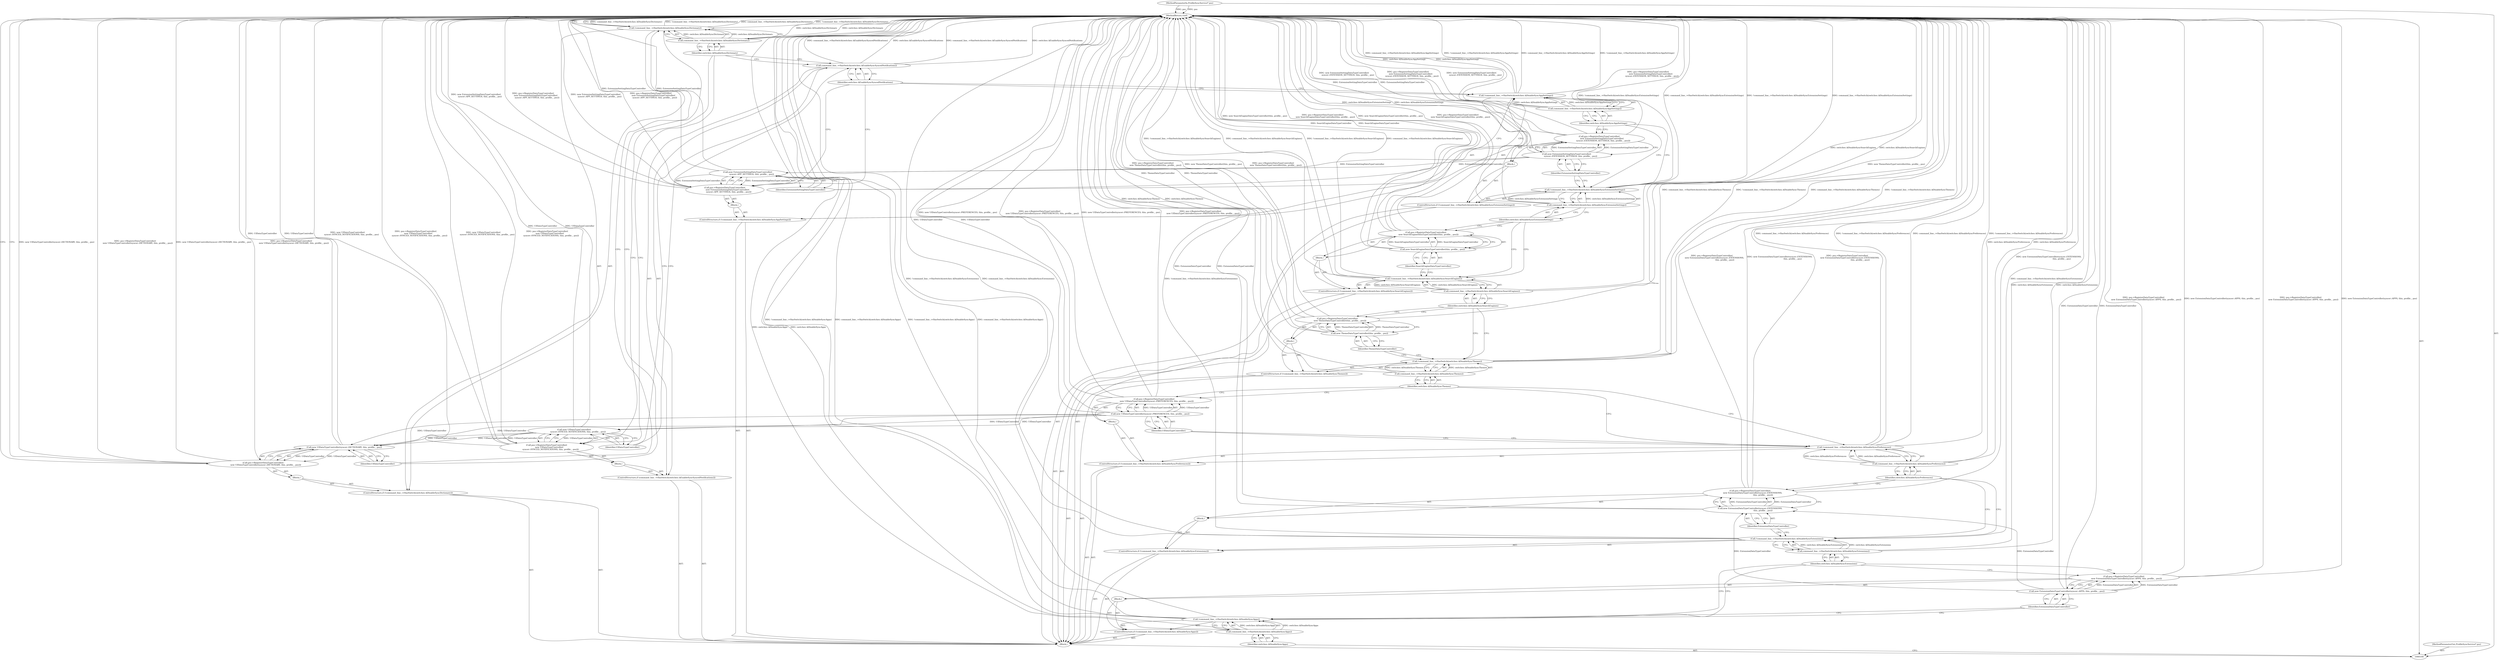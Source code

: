 digraph "1_Chrome_0b53a1df69a39e0663c9e4d651de402fc3d1d10a" {
"1000174" [label="(MethodReturn,void)"];
"1000118" [label="(Identifier,ExtensionDataTypeController)"];
"1000117" [label="(Call,new ExtensionDataTypeController(syncer::EXTENSIONS,\n                                        this, profile_, pss))"];
"1000119" [label="(ControlStructure,if (!command_line_->HasSwitch(switches::kDisableSyncPreferences)))"];
"1000122" [label="(Identifier,switches::kDisableSyncPreferences)"];
"1000120" [label="(Call,!command_line_->HasSwitch(switches::kDisableSyncPreferences))"];
"1000123" [label="(Block,)"];
"1000121" [label="(Call,command_line_->HasSwitch(switches::kDisableSyncPreferences))"];
"1000124" [label="(Call,pss->RegisterDataTypeController(\n        new UIDataTypeController(syncer::PREFERENCES, this, profile_, pss)))"];
"1000126" [label="(Identifier,UIDataTypeController)"];
"1000125" [label="(Call,new UIDataTypeController(syncer::PREFERENCES, this, profile_, pss))"];
"1000102" [label="(Block,)"];
"1000101" [label="(MethodParameterIn,ProfileSyncService* pss)"];
"1000195" [label="(MethodParameterOut,ProfileSyncService* pss)"];
"1000127" [label="(ControlStructure,if (!command_line_->HasSwitch(switches::kDisableSyncThemes)))"];
"1000130" [label="(Identifier,switches::kDisableSyncThemes)"];
"1000128" [label="(Call,!command_line_->HasSwitch(switches::kDisableSyncThemes))"];
"1000131" [label="(Block,)"];
"1000129" [label="(Call,command_line_->HasSwitch(switches::kDisableSyncThemes))"];
"1000132" [label="(Call,pss->RegisterDataTypeController(\n        new ThemeDataTypeController(this, profile_, pss)))"];
"1000134" [label="(Identifier,ThemeDataTypeController)"];
"1000133" [label="(Call,new ThemeDataTypeController(this, profile_, pss))"];
"1000135" [label="(ControlStructure,if (!command_line_->HasSwitch(switches::kDisableSyncSearchEngines)))"];
"1000138" [label="(Identifier,switches::kDisableSyncSearchEngines)"];
"1000136" [label="(Call,!command_line_->HasSwitch(switches::kDisableSyncSearchEngines))"];
"1000137" [label="(Call,command_line_->HasSwitch(switches::kDisableSyncSearchEngines))"];
"1000139" [label="(Block,)"];
"1000140" [label="(Call,pss->RegisterDataTypeController(\n        new SearchEngineDataTypeController(this, profile_, pss)))"];
"1000142" [label="(Identifier,SearchEngineDataTypeController)"];
"1000141" [label="(Call,new SearchEngineDataTypeController(this, profile_, pss))"];
"1000103" [label="(ControlStructure,if (!command_line_->HasSwitch(switches::kDisableSyncApps)))"];
"1000106" [label="(Identifier,switches::kDisableSyncApps)"];
"1000104" [label="(Call,!command_line_->HasSwitch(switches::kDisableSyncApps))"];
"1000107" [label="(Block,)"];
"1000105" [label="(Call,command_line_->HasSwitch(switches::kDisableSyncApps))"];
"1000143" [label="(ControlStructure,if (!command_line_->HasSwitch(switches::kDisableSyncExtensionSettings)))"];
"1000146" [label="(Identifier,switches::kDisableSyncExtensionSettings)"];
"1000144" [label="(Call,!command_line_->HasSwitch(switches::kDisableSyncExtensionSettings))"];
"1000145" [label="(Call,command_line_->HasSwitch(switches::kDisableSyncExtensionSettings))"];
"1000147" [label="(Block,)"];
"1000148" [label="(Call,pss->RegisterDataTypeController(\n        new ExtensionSettingDataTypeController(\n            syncer::EXTENSION_SETTINGS, this, profile_, pss)))"];
"1000150" [label="(Identifier,ExtensionSettingDataTypeController)"];
"1000149" [label="(Call,new ExtensionSettingDataTypeController(\n            syncer::EXTENSION_SETTINGS, this, profile_, pss))"];
"1000151" [label="(ControlStructure,if (!command_line_->HasSwitch(switches::kDisableSyncAppSettings)))"];
"1000154" [label="(Identifier,switches::kDisableSyncAppSettings)"];
"1000152" [label="(Call,!command_line_->HasSwitch(switches::kDisableSyncAppSettings))"];
"1000155" [label="(Block,)"];
"1000153" [label="(Call,command_line_->HasSwitch(switches::kDisableSyncAppSettings))"];
"1000156" [label="(Call,pss->RegisterDataTypeController(\n        new ExtensionSettingDataTypeController(\n            syncer::APP_SETTINGS, this, profile_, pss)))"];
"1000158" [label="(Identifier,ExtensionSettingDataTypeController)"];
"1000157" [label="(Call,new ExtensionSettingDataTypeController(\n            syncer::APP_SETTINGS, this, profile_, pss))"];
"1000108" [label="(Call,pss->RegisterDataTypeController(\n        new ExtensionDataTypeController(syncer::APPS, this, profile_, pss)))"];
"1000159" [label="(ControlStructure,if (command_line_->HasSwitch(switches::kEnableSyncSyncedNotifications)))"];
"1000161" [label="(Identifier,switches::kEnableSyncSyncedNotifications)"];
"1000160" [label="(Call,command_line_->HasSwitch(switches::kEnableSyncSyncedNotifications))"];
"1000162" [label="(Block,)"];
"1000163" [label="(Call,pss->RegisterDataTypeController(\n        new UIDataTypeController(\n            syncer::SYNCED_NOTIFICATIONS, this, profile_, pss)))"];
"1000165" [label="(Identifier,UIDataTypeController)"];
"1000164" [label="(Call,new UIDataTypeController(\n            syncer::SYNCED_NOTIFICATIONS, this, profile_, pss))"];
"1000110" [label="(Identifier,ExtensionDataTypeController)"];
"1000109" [label="(Call,new ExtensionDataTypeController(syncer::APPS, this, profile_, pss))"];
"1000166" [label="(ControlStructure,if (!command_line_->HasSwitch(switches::kDisableSyncDictionary)))"];
"1000169" [label="(Identifier,switches::kDisableSyncDictionary)"];
"1000167" [label="(Call,!command_line_->HasSwitch(switches::kDisableSyncDictionary))"];
"1000170" [label="(Block,)"];
"1000168" [label="(Call,command_line_->HasSwitch(switches::kDisableSyncDictionary))"];
"1000171" [label="(Call,pss->RegisterDataTypeController(\n        new UIDataTypeController(syncer::DICTIONARY, this, profile_, pss)))"];
"1000173" [label="(Identifier,UIDataTypeController)"];
"1000172" [label="(Call,new UIDataTypeController(syncer::DICTIONARY, this, profile_, pss))"];
"1000111" [label="(ControlStructure,if (!command_line_->HasSwitch(switches::kDisableSyncExtensions)))"];
"1000114" [label="(Identifier,switches::kDisableSyncExtensions)"];
"1000112" [label="(Call,!command_line_->HasSwitch(switches::kDisableSyncExtensions))"];
"1000115" [label="(Block,)"];
"1000113" [label="(Call,command_line_->HasSwitch(switches::kDisableSyncExtensions))"];
"1000116" [label="(Call,pss->RegisterDataTypeController(\n        new ExtensionDataTypeController(syncer::EXTENSIONS,\n                                        this, profile_, pss)))"];
"1000174" -> "1000100"  [label="AST: "];
"1000174" -> "1000171"  [label="CFG: "];
"1000174" -> "1000167"  [label="CFG: "];
"1000116" -> "1000174"  [label="DDG: new ExtensionDataTypeController(syncer::EXTENSIONS,\n                                        this, profile_, pss)"];
"1000116" -> "1000174"  [label="DDG: pss->RegisterDataTypeController(\n        new ExtensionDataTypeController(syncer::EXTENSIONS,\n                                        this, profile_, pss))"];
"1000124" -> "1000174"  [label="DDG: new UIDataTypeController(syncer::PREFERENCES, this, profile_, pss)"];
"1000124" -> "1000174"  [label="DDG: pss->RegisterDataTypeController(\n        new UIDataTypeController(syncer::PREFERENCES, this, profile_, pss))"];
"1000108" -> "1000174"  [label="DDG: pss->RegisterDataTypeController(\n        new ExtensionDataTypeController(syncer::APPS, this, profile_, pss))"];
"1000108" -> "1000174"  [label="DDG: new ExtensionDataTypeController(syncer::APPS, this, profile_, pss)"];
"1000168" -> "1000174"  [label="DDG: switches::kDisableSyncDictionary"];
"1000156" -> "1000174"  [label="DDG: new ExtensionSettingDataTypeController(\n            syncer::APP_SETTINGS, this, profile_, pss)"];
"1000156" -> "1000174"  [label="DDG: pss->RegisterDataTypeController(\n        new ExtensionSettingDataTypeController(\n            syncer::APP_SETTINGS, this, profile_, pss))"];
"1000104" -> "1000174"  [label="DDG: !command_line_->HasSwitch(switches::kDisableSyncApps)"];
"1000104" -> "1000174"  [label="DDG: command_line_->HasSwitch(switches::kDisableSyncApps)"];
"1000120" -> "1000174"  [label="DDG: command_line_->HasSwitch(switches::kDisableSyncPreferences)"];
"1000120" -> "1000174"  [label="DDG: !command_line_->HasSwitch(switches::kDisableSyncPreferences)"];
"1000152" -> "1000174"  [label="DDG: command_line_->HasSwitch(switches::kDisableSyncAppSettings)"];
"1000152" -> "1000174"  [label="DDG: !command_line_->HasSwitch(switches::kDisableSyncAppSettings)"];
"1000117" -> "1000174"  [label="DDG: ExtensionDataTypeController"];
"1000153" -> "1000174"  [label="DDG: switches::kDisableSyncAppSettings"];
"1000149" -> "1000174"  [label="DDG: ExtensionSettingDataTypeController"];
"1000167" -> "1000174"  [label="DDG: command_line_->HasSwitch(switches::kDisableSyncDictionary)"];
"1000167" -> "1000174"  [label="DDG: !command_line_->HasSwitch(switches::kDisableSyncDictionary)"];
"1000129" -> "1000174"  [label="DDG: switches::kDisableSyncThemes"];
"1000163" -> "1000174"  [label="DDG: new UIDataTypeController(\n            syncer::SYNCED_NOTIFICATIONS, this, profile_, pss)"];
"1000163" -> "1000174"  [label="DDG: pss->RegisterDataTypeController(\n        new UIDataTypeController(\n            syncer::SYNCED_NOTIFICATIONS, this, profile_, pss))"];
"1000125" -> "1000174"  [label="DDG: UIDataTypeController"];
"1000171" -> "1000174"  [label="DDG: new UIDataTypeController(syncer::DICTIONARY, this, profile_, pss)"];
"1000171" -> "1000174"  [label="DDG: pss->RegisterDataTypeController(\n        new UIDataTypeController(syncer::DICTIONARY, this, profile_, pss))"];
"1000141" -> "1000174"  [label="DDG: SearchEngineDataTypeController"];
"1000113" -> "1000174"  [label="DDG: switches::kDisableSyncExtensions"];
"1000160" -> "1000174"  [label="DDG: command_line_->HasSwitch(switches::kEnableSyncSyncedNotifications)"];
"1000160" -> "1000174"  [label="DDG: switches::kEnableSyncSyncedNotifications"];
"1000132" -> "1000174"  [label="DDG: pss->RegisterDataTypeController(\n        new ThemeDataTypeController(this, profile_, pss))"];
"1000132" -> "1000174"  [label="DDG: new ThemeDataTypeController(this, profile_, pss)"];
"1000140" -> "1000174"  [label="DDG: new SearchEngineDataTypeController(this, profile_, pss)"];
"1000140" -> "1000174"  [label="DDG: pss->RegisterDataTypeController(\n        new SearchEngineDataTypeController(this, profile_, pss))"];
"1000128" -> "1000174"  [label="DDG: command_line_->HasSwitch(switches::kDisableSyncThemes)"];
"1000128" -> "1000174"  [label="DDG: !command_line_->HasSwitch(switches::kDisableSyncThemes)"];
"1000157" -> "1000174"  [label="DDG: ExtensionSettingDataTypeController"];
"1000144" -> "1000174"  [label="DDG: !command_line_->HasSwitch(switches::kDisableSyncExtensionSettings)"];
"1000144" -> "1000174"  [label="DDG: command_line_->HasSwitch(switches::kDisableSyncExtensionSettings)"];
"1000133" -> "1000174"  [label="DDG: ThemeDataTypeController"];
"1000148" -> "1000174"  [label="DDG: new ExtensionSettingDataTypeController(\n            syncer::EXTENSION_SETTINGS, this, profile_, pss)"];
"1000148" -> "1000174"  [label="DDG: pss->RegisterDataTypeController(\n        new ExtensionSettingDataTypeController(\n            syncer::EXTENSION_SETTINGS, this, profile_, pss))"];
"1000112" -> "1000174"  [label="DDG: !command_line_->HasSwitch(switches::kDisableSyncExtensions)"];
"1000112" -> "1000174"  [label="DDG: command_line_->HasSwitch(switches::kDisableSyncExtensions)"];
"1000101" -> "1000174"  [label="DDG: pss"];
"1000109" -> "1000174"  [label="DDG: ExtensionDataTypeController"];
"1000172" -> "1000174"  [label="DDG: UIDataTypeController"];
"1000136" -> "1000174"  [label="DDG: !command_line_->HasSwitch(switches::kDisableSyncSearchEngines)"];
"1000136" -> "1000174"  [label="DDG: command_line_->HasSwitch(switches::kDisableSyncSearchEngines)"];
"1000121" -> "1000174"  [label="DDG: switches::kDisableSyncPreferences"];
"1000137" -> "1000174"  [label="DDG: switches::kDisableSyncSearchEngines"];
"1000145" -> "1000174"  [label="DDG: switches::kDisableSyncExtensionSettings"];
"1000105" -> "1000174"  [label="DDG: switches::kDisableSyncApps"];
"1000164" -> "1000174"  [label="DDG: UIDataTypeController"];
"1000118" -> "1000117"  [label="AST: "];
"1000118" -> "1000112"  [label="CFG: "];
"1000117" -> "1000118"  [label="CFG: "];
"1000117" -> "1000116"  [label="AST: "];
"1000117" -> "1000118"  [label="CFG: "];
"1000118" -> "1000117"  [label="AST: "];
"1000116" -> "1000117"  [label="CFG: "];
"1000117" -> "1000174"  [label="DDG: ExtensionDataTypeController"];
"1000117" -> "1000116"  [label="DDG: ExtensionDataTypeController"];
"1000109" -> "1000117"  [label="DDG: ExtensionDataTypeController"];
"1000119" -> "1000102"  [label="AST: "];
"1000120" -> "1000119"  [label="AST: "];
"1000123" -> "1000119"  [label="AST: "];
"1000122" -> "1000121"  [label="AST: "];
"1000122" -> "1000116"  [label="CFG: "];
"1000122" -> "1000112"  [label="CFG: "];
"1000121" -> "1000122"  [label="CFG: "];
"1000120" -> "1000119"  [label="AST: "];
"1000120" -> "1000121"  [label="CFG: "];
"1000121" -> "1000120"  [label="AST: "];
"1000126" -> "1000120"  [label="CFG: "];
"1000130" -> "1000120"  [label="CFG: "];
"1000120" -> "1000174"  [label="DDG: command_line_->HasSwitch(switches::kDisableSyncPreferences)"];
"1000120" -> "1000174"  [label="DDG: !command_line_->HasSwitch(switches::kDisableSyncPreferences)"];
"1000121" -> "1000120"  [label="DDG: switches::kDisableSyncPreferences"];
"1000123" -> "1000119"  [label="AST: "];
"1000124" -> "1000123"  [label="AST: "];
"1000121" -> "1000120"  [label="AST: "];
"1000121" -> "1000122"  [label="CFG: "];
"1000122" -> "1000121"  [label="AST: "];
"1000120" -> "1000121"  [label="CFG: "];
"1000121" -> "1000174"  [label="DDG: switches::kDisableSyncPreferences"];
"1000121" -> "1000120"  [label="DDG: switches::kDisableSyncPreferences"];
"1000124" -> "1000123"  [label="AST: "];
"1000124" -> "1000125"  [label="CFG: "];
"1000125" -> "1000124"  [label="AST: "];
"1000130" -> "1000124"  [label="CFG: "];
"1000124" -> "1000174"  [label="DDG: new UIDataTypeController(syncer::PREFERENCES, this, profile_, pss)"];
"1000124" -> "1000174"  [label="DDG: pss->RegisterDataTypeController(\n        new UIDataTypeController(syncer::PREFERENCES, this, profile_, pss))"];
"1000125" -> "1000124"  [label="DDG: UIDataTypeController"];
"1000126" -> "1000125"  [label="AST: "];
"1000126" -> "1000120"  [label="CFG: "];
"1000125" -> "1000126"  [label="CFG: "];
"1000125" -> "1000124"  [label="AST: "];
"1000125" -> "1000126"  [label="CFG: "];
"1000126" -> "1000125"  [label="AST: "];
"1000124" -> "1000125"  [label="CFG: "];
"1000125" -> "1000174"  [label="DDG: UIDataTypeController"];
"1000125" -> "1000124"  [label="DDG: UIDataTypeController"];
"1000125" -> "1000164"  [label="DDG: UIDataTypeController"];
"1000125" -> "1000172"  [label="DDG: UIDataTypeController"];
"1000102" -> "1000100"  [label="AST: "];
"1000103" -> "1000102"  [label="AST: "];
"1000111" -> "1000102"  [label="AST: "];
"1000119" -> "1000102"  [label="AST: "];
"1000127" -> "1000102"  [label="AST: "];
"1000135" -> "1000102"  [label="AST: "];
"1000143" -> "1000102"  [label="AST: "];
"1000151" -> "1000102"  [label="AST: "];
"1000159" -> "1000102"  [label="AST: "];
"1000166" -> "1000102"  [label="AST: "];
"1000101" -> "1000100"  [label="AST: "];
"1000101" -> "1000174"  [label="DDG: pss"];
"1000195" -> "1000100"  [label="AST: "];
"1000127" -> "1000102"  [label="AST: "];
"1000128" -> "1000127"  [label="AST: "];
"1000131" -> "1000127"  [label="AST: "];
"1000130" -> "1000129"  [label="AST: "];
"1000130" -> "1000124"  [label="CFG: "];
"1000130" -> "1000120"  [label="CFG: "];
"1000129" -> "1000130"  [label="CFG: "];
"1000128" -> "1000127"  [label="AST: "];
"1000128" -> "1000129"  [label="CFG: "];
"1000129" -> "1000128"  [label="AST: "];
"1000134" -> "1000128"  [label="CFG: "];
"1000138" -> "1000128"  [label="CFG: "];
"1000128" -> "1000174"  [label="DDG: command_line_->HasSwitch(switches::kDisableSyncThemes)"];
"1000128" -> "1000174"  [label="DDG: !command_line_->HasSwitch(switches::kDisableSyncThemes)"];
"1000129" -> "1000128"  [label="DDG: switches::kDisableSyncThemes"];
"1000131" -> "1000127"  [label="AST: "];
"1000132" -> "1000131"  [label="AST: "];
"1000129" -> "1000128"  [label="AST: "];
"1000129" -> "1000130"  [label="CFG: "];
"1000130" -> "1000129"  [label="AST: "];
"1000128" -> "1000129"  [label="CFG: "];
"1000129" -> "1000174"  [label="DDG: switches::kDisableSyncThemes"];
"1000129" -> "1000128"  [label="DDG: switches::kDisableSyncThemes"];
"1000132" -> "1000131"  [label="AST: "];
"1000132" -> "1000133"  [label="CFG: "];
"1000133" -> "1000132"  [label="AST: "];
"1000138" -> "1000132"  [label="CFG: "];
"1000132" -> "1000174"  [label="DDG: pss->RegisterDataTypeController(\n        new ThemeDataTypeController(this, profile_, pss))"];
"1000132" -> "1000174"  [label="DDG: new ThemeDataTypeController(this, profile_, pss)"];
"1000133" -> "1000132"  [label="DDG: ThemeDataTypeController"];
"1000134" -> "1000133"  [label="AST: "];
"1000134" -> "1000128"  [label="CFG: "];
"1000133" -> "1000134"  [label="CFG: "];
"1000133" -> "1000132"  [label="AST: "];
"1000133" -> "1000134"  [label="CFG: "];
"1000134" -> "1000133"  [label="AST: "];
"1000132" -> "1000133"  [label="CFG: "];
"1000133" -> "1000174"  [label="DDG: ThemeDataTypeController"];
"1000133" -> "1000132"  [label="DDG: ThemeDataTypeController"];
"1000135" -> "1000102"  [label="AST: "];
"1000136" -> "1000135"  [label="AST: "];
"1000139" -> "1000135"  [label="AST: "];
"1000138" -> "1000137"  [label="AST: "];
"1000138" -> "1000132"  [label="CFG: "];
"1000138" -> "1000128"  [label="CFG: "];
"1000137" -> "1000138"  [label="CFG: "];
"1000136" -> "1000135"  [label="AST: "];
"1000136" -> "1000137"  [label="CFG: "];
"1000137" -> "1000136"  [label="AST: "];
"1000142" -> "1000136"  [label="CFG: "];
"1000146" -> "1000136"  [label="CFG: "];
"1000136" -> "1000174"  [label="DDG: !command_line_->HasSwitch(switches::kDisableSyncSearchEngines)"];
"1000136" -> "1000174"  [label="DDG: command_line_->HasSwitch(switches::kDisableSyncSearchEngines)"];
"1000137" -> "1000136"  [label="DDG: switches::kDisableSyncSearchEngines"];
"1000137" -> "1000136"  [label="AST: "];
"1000137" -> "1000138"  [label="CFG: "];
"1000138" -> "1000137"  [label="AST: "];
"1000136" -> "1000137"  [label="CFG: "];
"1000137" -> "1000174"  [label="DDG: switches::kDisableSyncSearchEngines"];
"1000137" -> "1000136"  [label="DDG: switches::kDisableSyncSearchEngines"];
"1000139" -> "1000135"  [label="AST: "];
"1000140" -> "1000139"  [label="AST: "];
"1000140" -> "1000139"  [label="AST: "];
"1000140" -> "1000141"  [label="CFG: "];
"1000141" -> "1000140"  [label="AST: "];
"1000146" -> "1000140"  [label="CFG: "];
"1000140" -> "1000174"  [label="DDG: new SearchEngineDataTypeController(this, profile_, pss)"];
"1000140" -> "1000174"  [label="DDG: pss->RegisterDataTypeController(\n        new SearchEngineDataTypeController(this, profile_, pss))"];
"1000141" -> "1000140"  [label="DDG: SearchEngineDataTypeController"];
"1000142" -> "1000141"  [label="AST: "];
"1000142" -> "1000136"  [label="CFG: "];
"1000141" -> "1000142"  [label="CFG: "];
"1000141" -> "1000140"  [label="AST: "];
"1000141" -> "1000142"  [label="CFG: "];
"1000142" -> "1000141"  [label="AST: "];
"1000140" -> "1000141"  [label="CFG: "];
"1000141" -> "1000174"  [label="DDG: SearchEngineDataTypeController"];
"1000141" -> "1000140"  [label="DDG: SearchEngineDataTypeController"];
"1000103" -> "1000102"  [label="AST: "];
"1000104" -> "1000103"  [label="AST: "];
"1000107" -> "1000103"  [label="AST: "];
"1000106" -> "1000105"  [label="AST: "];
"1000106" -> "1000100"  [label="CFG: "];
"1000105" -> "1000106"  [label="CFG: "];
"1000104" -> "1000103"  [label="AST: "];
"1000104" -> "1000105"  [label="CFG: "];
"1000105" -> "1000104"  [label="AST: "];
"1000110" -> "1000104"  [label="CFG: "];
"1000114" -> "1000104"  [label="CFG: "];
"1000104" -> "1000174"  [label="DDG: !command_line_->HasSwitch(switches::kDisableSyncApps)"];
"1000104" -> "1000174"  [label="DDG: command_line_->HasSwitch(switches::kDisableSyncApps)"];
"1000105" -> "1000104"  [label="DDG: switches::kDisableSyncApps"];
"1000107" -> "1000103"  [label="AST: "];
"1000108" -> "1000107"  [label="AST: "];
"1000105" -> "1000104"  [label="AST: "];
"1000105" -> "1000106"  [label="CFG: "];
"1000106" -> "1000105"  [label="AST: "];
"1000104" -> "1000105"  [label="CFG: "];
"1000105" -> "1000174"  [label="DDG: switches::kDisableSyncApps"];
"1000105" -> "1000104"  [label="DDG: switches::kDisableSyncApps"];
"1000143" -> "1000102"  [label="AST: "];
"1000144" -> "1000143"  [label="AST: "];
"1000147" -> "1000143"  [label="AST: "];
"1000146" -> "1000145"  [label="AST: "];
"1000146" -> "1000140"  [label="CFG: "];
"1000146" -> "1000136"  [label="CFG: "];
"1000145" -> "1000146"  [label="CFG: "];
"1000144" -> "1000143"  [label="AST: "];
"1000144" -> "1000145"  [label="CFG: "];
"1000145" -> "1000144"  [label="AST: "];
"1000150" -> "1000144"  [label="CFG: "];
"1000154" -> "1000144"  [label="CFG: "];
"1000144" -> "1000174"  [label="DDG: !command_line_->HasSwitch(switches::kDisableSyncExtensionSettings)"];
"1000144" -> "1000174"  [label="DDG: command_line_->HasSwitch(switches::kDisableSyncExtensionSettings)"];
"1000145" -> "1000144"  [label="DDG: switches::kDisableSyncExtensionSettings"];
"1000145" -> "1000144"  [label="AST: "];
"1000145" -> "1000146"  [label="CFG: "];
"1000146" -> "1000145"  [label="AST: "];
"1000144" -> "1000145"  [label="CFG: "];
"1000145" -> "1000174"  [label="DDG: switches::kDisableSyncExtensionSettings"];
"1000145" -> "1000144"  [label="DDG: switches::kDisableSyncExtensionSettings"];
"1000147" -> "1000143"  [label="AST: "];
"1000148" -> "1000147"  [label="AST: "];
"1000148" -> "1000147"  [label="AST: "];
"1000148" -> "1000149"  [label="CFG: "];
"1000149" -> "1000148"  [label="AST: "];
"1000154" -> "1000148"  [label="CFG: "];
"1000148" -> "1000174"  [label="DDG: new ExtensionSettingDataTypeController(\n            syncer::EXTENSION_SETTINGS, this, profile_, pss)"];
"1000148" -> "1000174"  [label="DDG: pss->RegisterDataTypeController(\n        new ExtensionSettingDataTypeController(\n            syncer::EXTENSION_SETTINGS, this, profile_, pss))"];
"1000149" -> "1000148"  [label="DDG: ExtensionSettingDataTypeController"];
"1000150" -> "1000149"  [label="AST: "];
"1000150" -> "1000144"  [label="CFG: "];
"1000149" -> "1000150"  [label="CFG: "];
"1000149" -> "1000148"  [label="AST: "];
"1000149" -> "1000150"  [label="CFG: "];
"1000150" -> "1000149"  [label="AST: "];
"1000148" -> "1000149"  [label="CFG: "];
"1000149" -> "1000174"  [label="DDG: ExtensionSettingDataTypeController"];
"1000149" -> "1000148"  [label="DDG: ExtensionSettingDataTypeController"];
"1000149" -> "1000157"  [label="DDG: ExtensionSettingDataTypeController"];
"1000151" -> "1000102"  [label="AST: "];
"1000152" -> "1000151"  [label="AST: "];
"1000155" -> "1000151"  [label="AST: "];
"1000154" -> "1000153"  [label="AST: "];
"1000154" -> "1000148"  [label="CFG: "];
"1000154" -> "1000144"  [label="CFG: "];
"1000153" -> "1000154"  [label="CFG: "];
"1000152" -> "1000151"  [label="AST: "];
"1000152" -> "1000153"  [label="CFG: "];
"1000153" -> "1000152"  [label="AST: "];
"1000158" -> "1000152"  [label="CFG: "];
"1000161" -> "1000152"  [label="CFG: "];
"1000152" -> "1000174"  [label="DDG: command_line_->HasSwitch(switches::kDisableSyncAppSettings)"];
"1000152" -> "1000174"  [label="DDG: !command_line_->HasSwitch(switches::kDisableSyncAppSettings)"];
"1000153" -> "1000152"  [label="DDG: switches::kDisableSyncAppSettings"];
"1000155" -> "1000151"  [label="AST: "];
"1000156" -> "1000155"  [label="AST: "];
"1000153" -> "1000152"  [label="AST: "];
"1000153" -> "1000154"  [label="CFG: "];
"1000154" -> "1000153"  [label="AST: "];
"1000152" -> "1000153"  [label="CFG: "];
"1000153" -> "1000174"  [label="DDG: switches::kDisableSyncAppSettings"];
"1000153" -> "1000152"  [label="DDG: switches::kDisableSyncAppSettings"];
"1000156" -> "1000155"  [label="AST: "];
"1000156" -> "1000157"  [label="CFG: "];
"1000157" -> "1000156"  [label="AST: "];
"1000161" -> "1000156"  [label="CFG: "];
"1000156" -> "1000174"  [label="DDG: new ExtensionSettingDataTypeController(\n            syncer::APP_SETTINGS, this, profile_, pss)"];
"1000156" -> "1000174"  [label="DDG: pss->RegisterDataTypeController(\n        new ExtensionSettingDataTypeController(\n            syncer::APP_SETTINGS, this, profile_, pss))"];
"1000157" -> "1000156"  [label="DDG: ExtensionSettingDataTypeController"];
"1000158" -> "1000157"  [label="AST: "];
"1000158" -> "1000152"  [label="CFG: "];
"1000157" -> "1000158"  [label="CFG: "];
"1000157" -> "1000156"  [label="AST: "];
"1000157" -> "1000158"  [label="CFG: "];
"1000158" -> "1000157"  [label="AST: "];
"1000156" -> "1000157"  [label="CFG: "];
"1000157" -> "1000174"  [label="DDG: ExtensionSettingDataTypeController"];
"1000157" -> "1000156"  [label="DDG: ExtensionSettingDataTypeController"];
"1000149" -> "1000157"  [label="DDG: ExtensionSettingDataTypeController"];
"1000108" -> "1000107"  [label="AST: "];
"1000108" -> "1000109"  [label="CFG: "];
"1000109" -> "1000108"  [label="AST: "];
"1000114" -> "1000108"  [label="CFG: "];
"1000108" -> "1000174"  [label="DDG: pss->RegisterDataTypeController(\n        new ExtensionDataTypeController(syncer::APPS, this, profile_, pss))"];
"1000108" -> "1000174"  [label="DDG: new ExtensionDataTypeController(syncer::APPS, this, profile_, pss)"];
"1000109" -> "1000108"  [label="DDG: ExtensionDataTypeController"];
"1000159" -> "1000102"  [label="AST: "];
"1000160" -> "1000159"  [label="AST: "];
"1000162" -> "1000159"  [label="AST: "];
"1000161" -> "1000160"  [label="AST: "];
"1000161" -> "1000156"  [label="CFG: "];
"1000161" -> "1000152"  [label="CFG: "];
"1000160" -> "1000161"  [label="CFG: "];
"1000160" -> "1000159"  [label="AST: "];
"1000160" -> "1000161"  [label="CFG: "];
"1000161" -> "1000160"  [label="AST: "];
"1000165" -> "1000160"  [label="CFG: "];
"1000169" -> "1000160"  [label="CFG: "];
"1000160" -> "1000174"  [label="DDG: command_line_->HasSwitch(switches::kEnableSyncSyncedNotifications)"];
"1000160" -> "1000174"  [label="DDG: switches::kEnableSyncSyncedNotifications"];
"1000162" -> "1000159"  [label="AST: "];
"1000163" -> "1000162"  [label="AST: "];
"1000163" -> "1000162"  [label="AST: "];
"1000163" -> "1000164"  [label="CFG: "];
"1000164" -> "1000163"  [label="AST: "];
"1000169" -> "1000163"  [label="CFG: "];
"1000163" -> "1000174"  [label="DDG: new UIDataTypeController(\n            syncer::SYNCED_NOTIFICATIONS, this, profile_, pss)"];
"1000163" -> "1000174"  [label="DDG: pss->RegisterDataTypeController(\n        new UIDataTypeController(\n            syncer::SYNCED_NOTIFICATIONS, this, profile_, pss))"];
"1000164" -> "1000163"  [label="DDG: UIDataTypeController"];
"1000165" -> "1000164"  [label="AST: "];
"1000165" -> "1000160"  [label="CFG: "];
"1000164" -> "1000165"  [label="CFG: "];
"1000164" -> "1000163"  [label="AST: "];
"1000164" -> "1000165"  [label="CFG: "];
"1000165" -> "1000164"  [label="AST: "];
"1000163" -> "1000164"  [label="CFG: "];
"1000164" -> "1000174"  [label="DDG: UIDataTypeController"];
"1000164" -> "1000163"  [label="DDG: UIDataTypeController"];
"1000125" -> "1000164"  [label="DDG: UIDataTypeController"];
"1000164" -> "1000172"  [label="DDG: UIDataTypeController"];
"1000110" -> "1000109"  [label="AST: "];
"1000110" -> "1000104"  [label="CFG: "];
"1000109" -> "1000110"  [label="CFG: "];
"1000109" -> "1000108"  [label="AST: "];
"1000109" -> "1000110"  [label="CFG: "];
"1000110" -> "1000109"  [label="AST: "];
"1000108" -> "1000109"  [label="CFG: "];
"1000109" -> "1000174"  [label="DDG: ExtensionDataTypeController"];
"1000109" -> "1000108"  [label="DDG: ExtensionDataTypeController"];
"1000109" -> "1000117"  [label="DDG: ExtensionDataTypeController"];
"1000166" -> "1000102"  [label="AST: "];
"1000167" -> "1000166"  [label="AST: "];
"1000170" -> "1000166"  [label="AST: "];
"1000169" -> "1000168"  [label="AST: "];
"1000169" -> "1000163"  [label="CFG: "];
"1000169" -> "1000160"  [label="CFG: "];
"1000168" -> "1000169"  [label="CFG: "];
"1000167" -> "1000166"  [label="AST: "];
"1000167" -> "1000168"  [label="CFG: "];
"1000168" -> "1000167"  [label="AST: "];
"1000173" -> "1000167"  [label="CFG: "];
"1000174" -> "1000167"  [label="CFG: "];
"1000167" -> "1000174"  [label="DDG: command_line_->HasSwitch(switches::kDisableSyncDictionary)"];
"1000167" -> "1000174"  [label="DDG: !command_line_->HasSwitch(switches::kDisableSyncDictionary)"];
"1000168" -> "1000167"  [label="DDG: switches::kDisableSyncDictionary"];
"1000170" -> "1000166"  [label="AST: "];
"1000171" -> "1000170"  [label="AST: "];
"1000168" -> "1000167"  [label="AST: "];
"1000168" -> "1000169"  [label="CFG: "];
"1000169" -> "1000168"  [label="AST: "];
"1000167" -> "1000168"  [label="CFG: "];
"1000168" -> "1000174"  [label="DDG: switches::kDisableSyncDictionary"];
"1000168" -> "1000167"  [label="DDG: switches::kDisableSyncDictionary"];
"1000171" -> "1000170"  [label="AST: "];
"1000171" -> "1000172"  [label="CFG: "];
"1000172" -> "1000171"  [label="AST: "];
"1000174" -> "1000171"  [label="CFG: "];
"1000171" -> "1000174"  [label="DDG: new UIDataTypeController(syncer::DICTIONARY, this, profile_, pss)"];
"1000171" -> "1000174"  [label="DDG: pss->RegisterDataTypeController(\n        new UIDataTypeController(syncer::DICTIONARY, this, profile_, pss))"];
"1000172" -> "1000171"  [label="DDG: UIDataTypeController"];
"1000173" -> "1000172"  [label="AST: "];
"1000173" -> "1000167"  [label="CFG: "];
"1000172" -> "1000173"  [label="CFG: "];
"1000172" -> "1000171"  [label="AST: "];
"1000172" -> "1000173"  [label="CFG: "];
"1000173" -> "1000172"  [label="AST: "];
"1000171" -> "1000172"  [label="CFG: "];
"1000172" -> "1000174"  [label="DDG: UIDataTypeController"];
"1000172" -> "1000171"  [label="DDG: UIDataTypeController"];
"1000125" -> "1000172"  [label="DDG: UIDataTypeController"];
"1000164" -> "1000172"  [label="DDG: UIDataTypeController"];
"1000111" -> "1000102"  [label="AST: "];
"1000112" -> "1000111"  [label="AST: "];
"1000115" -> "1000111"  [label="AST: "];
"1000114" -> "1000113"  [label="AST: "];
"1000114" -> "1000108"  [label="CFG: "];
"1000114" -> "1000104"  [label="CFG: "];
"1000113" -> "1000114"  [label="CFG: "];
"1000112" -> "1000111"  [label="AST: "];
"1000112" -> "1000113"  [label="CFG: "];
"1000113" -> "1000112"  [label="AST: "];
"1000118" -> "1000112"  [label="CFG: "];
"1000122" -> "1000112"  [label="CFG: "];
"1000112" -> "1000174"  [label="DDG: !command_line_->HasSwitch(switches::kDisableSyncExtensions)"];
"1000112" -> "1000174"  [label="DDG: command_line_->HasSwitch(switches::kDisableSyncExtensions)"];
"1000113" -> "1000112"  [label="DDG: switches::kDisableSyncExtensions"];
"1000115" -> "1000111"  [label="AST: "];
"1000116" -> "1000115"  [label="AST: "];
"1000113" -> "1000112"  [label="AST: "];
"1000113" -> "1000114"  [label="CFG: "];
"1000114" -> "1000113"  [label="AST: "];
"1000112" -> "1000113"  [label="CFG: "];
"1000113" -> "1000174"  [label="DDG: switches::kDisableSyncExtensions"];
"1000113" -> "1000112"  [label="DDG: switches::kDisableSyncExtensions"];
"1000116" -> "1000115"  [label="AST: "];
"1000116" -> "1000117"  [label="CFG: "];
"1000117" -> "1000116"  [label="AST: "];
"1000122" -> "1000116"  [label="CFG: "];
"1000116" -> "1000174"  [label="DDG: new ExtensionDataTypeController(syncer::EXTENSIONS,\n                                        this, profile_, pss)"];
"1000116" -> "1000174"  [label="DDG: pss->RegisterDataTypeController(\n        new ExtensionDataTypeController(syncer::EXTENSIONS,\n                                        this, profile_, pss))"];
"1000117" -> "1000116"  [label="DDG: ExtensionDataTypeController"];
}
